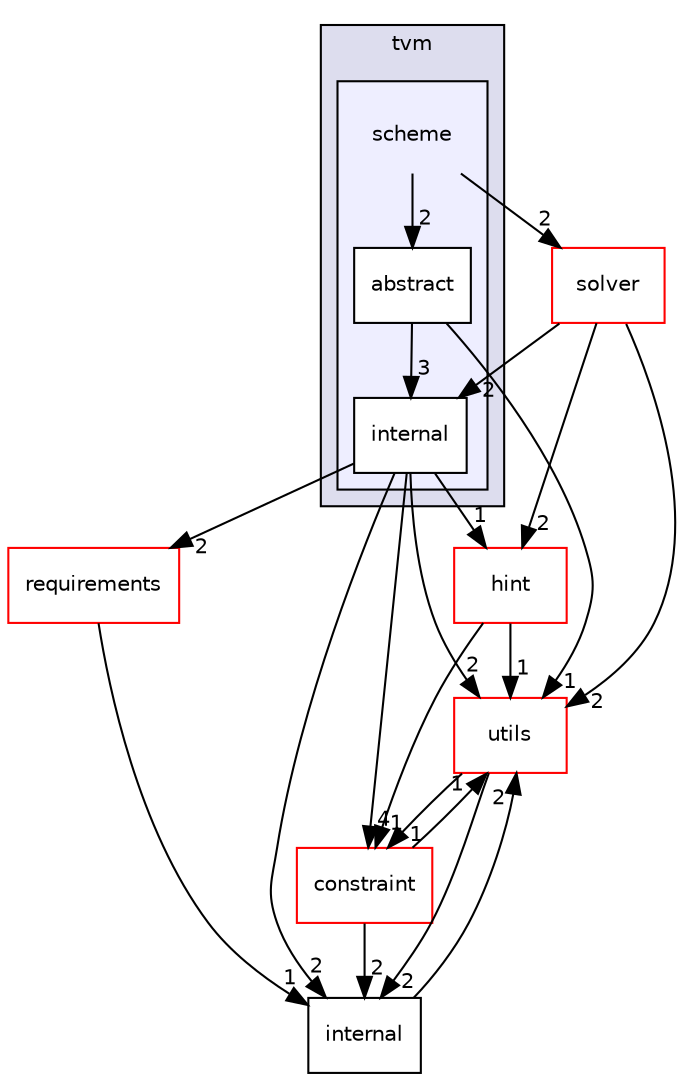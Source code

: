 digraph "include/tvm/scheme" {
  compound=true
  node [ fontsize="10", fontname="Helvetica"];
  edge [ labelfontsize="10", labelfontname="Helvetica"];
  subgraph clusterdir_b4c7d8e826c599ba55146c099a14beb5 {
    graph [ bgcolor="#ddddee", pencolor="black", label="tvm" fontname="Helvetica", fontsize="10", URL="dir_b4c7d8e826c599ba55146c099a14beb5.html"]
  subgraph clusterdir_2692b72ddc0701b0608665f2dcf95618 {
    graph [ bgcolor="#eeeeff", pencolor="black", label="" URL="dir_2692b72ddc0701b0608665f2dcf95618.html"];
    dir_2692b72ddc0701b0608665f2dcf95618 [shape=plaintext label="scheme"];
    dir_6f80ecda2be865f7daf1ae4b320b3254 [shape=box label="abstract" color="black" fillcolor="white" style="filled" URL="dir_6f80ecda2be865f7daf1ae4b320b3254.html"];
    dir_95c1fd391bbcbe5883f133198784cdc1 [shape=box label="internal" color="black" fillcolor="white" style="filled" URL="dir_95c1fd391bbcbe5883f133198784cdc1.html"];
  }
  }
  dir_cd62ff3f67c488611cd9ffc617bc0d4a [shape=box label="solver" fillcolor="white" style="filled" color="red" URL="dir_cd62ff3f67c488611cd9ffc617bc0d4a.html"];
  dir_02c2fac6d932f25932ff780d6d7745ad [shape=box label="utils" fillcolor="white" style="filled" color="red" URL="dir_02c2fac6d932f25932ff780d6d7745ad.html"];
  dir_8aade20741a7f4a13662c9851e607ed3 [shape=box label="constraint" fillcolor="white" style="filled" color="red" URL="dir_8aade20741a7f4a13662c9851e607ed3.html"];
  dir_020a04e36825fdb5d137e6f4f382bacd [shape=box label="internal" URL="dir_020a04e36825fdb5d137e6f4f382bacd.html"];
  dir_3da2fb1a4e92ae5a07969183ba8f1a5f [shape=box label="requirements" fillcolor="white" style="filled" color="red" URL="dir_3da2fb1a4e92ae5a07969183ba8f1a5f.html"];
  dir_70f4842f3eba0a62b03727d95fc3dfc9 [shape=box label="hint" fillcolor="white" style="filled" color="red" URL="dir_70f4842f3eba0a62b03727d95fc3dfc9.html"];
  dir_cd62ff3f67c488611cd9ffc617bc0d4a->dir_02c2fac6d932f25932ff780d6d7745ad [headlabel="2", labeldistance=1.5 headhref="dir_000029_000033.html"];
  dir_cd62ff3f67c488611cd9ffc617bc0d4a->dir_95c1fd391bbcbe5883f133198784cdc1 [headlabel="2", labeldistance=1.5 headhref="dir_000029_000028.html"];
  dir_cd62ff3f67c488611cd9ffc617bc0d4a->dir_70f4842f3eba0a62b03727d95fc3dfc9 [headlabel="2", labeldistance=1.5 headhref="dir_000029_000020.html"];
  dir_02c2fac6d932f25932ff780d6d7745ad->dir_8aade20741a7f4a13662c9851e607ed3 [headlabel="1", labeldistance=1.5 headhref="dir_000033_000004.html"];
  dir_02c2fac6d932f25932ff780d6d7745ad->dir_020a04e36825fdb5d137e6f4f382bacd [headlabel="2", labeldistance=1.5 headhref="dir_000033_000007.html"];
  dir_8aade20741a7f4a13662c9851e607ed3->dir_02c2fac6d932f25932ff780d6d7745ad [headlabel="1", labeldistance=1.5 headhref="dir_000004_000033.html"];
  dir_8aade20741a7f4a13662c9851e607ed3->dir_020a04e36825fdb5d137e6f4f382bacd [headlabel="2", labeldistance=1.5 headhref="dir_000004_000007.html"];
  dir_020a04e36825fdb5d137e6f4f382bacd->dir_02c2fac6d932f25932ff780d6d7745ad [headlabel="2", labeldistance=1.5 headhref="dir_000007_000033.html"];
  dir_3da2fb1a4e92ae5a07969183ba8f1a5f->dir_020a04e36825fdb5d137e6f4f382bacd [headlabel="1", labeldistance=1.5 headhref="dir_000023_000007.html"];
  dir_95c1fd391bbcbe5883f133198784cdc1->dir_02c2fac6d932f25932ff780d6d7745ad [headlabel="2", labeldistance=1.5 headhref="dir_000028_000033.html"];
  dir_95c1fd391bbcbe5883f133198784cdc1->dir_8aade20741a7f4a13662c9851e607ed3 [headlabel="4", labeldistance=1.5 headhref="dir_000028_000004.html"];
  dir_95c1fd391bbcbe5883f133198784cdc1->dir_020a04e36825fdb5d137e6f4f382bacd [headlabel="2", labeldistance=1.5 headhref="dir_000028_000007.html"];
  dir_95c1fd391bbcbe5883f133198784cdc1->dir_3da2fb1a4e92ae5a07969183ba8f1a5f [headlabel="2", labeldistance=1.5 headhref="dir_000028_000023.html"];
  dir_95c1fd391bbcbe5883f133198784cdc1->dir_70f4842f3eba0a62b03727d95fc3dfc9 [headlabel="1", labeldistance=1.5 headhref="dir_000028_000020.html"];
  dir_6f80ecda2be865f7daf1ae4b320b3254->dir_02c2fac6d932f25932ff780d6d7745ad [headlabel="1", labeldistance=1.5 headhref="dir_000027_000033.html"];
  dir_6f80ecda2be865f7daf1ae4b320b3254->dir_95c1fd391bbcbe5883f133198784cdc1 [headlabel="3", labeldistance=1.5 headhref="dir_000027_000028.html"];
  dir_70f4842f3eba0a62b03727d95fc3dfc9->dir_02c2fac6d932f25932ff780d6d7745ad [headlabel="1", labeldistance=1.5 headhref="dir_000020_000033.html"];
  dir_70f4842f3eba0a62b03727d95fc3dfc9->dir_8aade20741a7f4a13662c9851e607ed3 [headlabel="1", labeldistance=1.5 headhref="dir_000020_000004.html"];
  dir_2692b72ddc0701b0608665f2dcf95618->dir_cd62ff3f67c488611cd9ffc617bc0d4a [headlabel="2", labeldistance=1.5 headhref="dir_000026_000029.html"];
  dir_2692b72ddc0701b0608665f2dcf95618->dir_6f80ecda2be865f7daf1ae4b320b3254 [headlabel="2", labeldistance=1.5 headhref="dir_000026_000027.html"];
}

